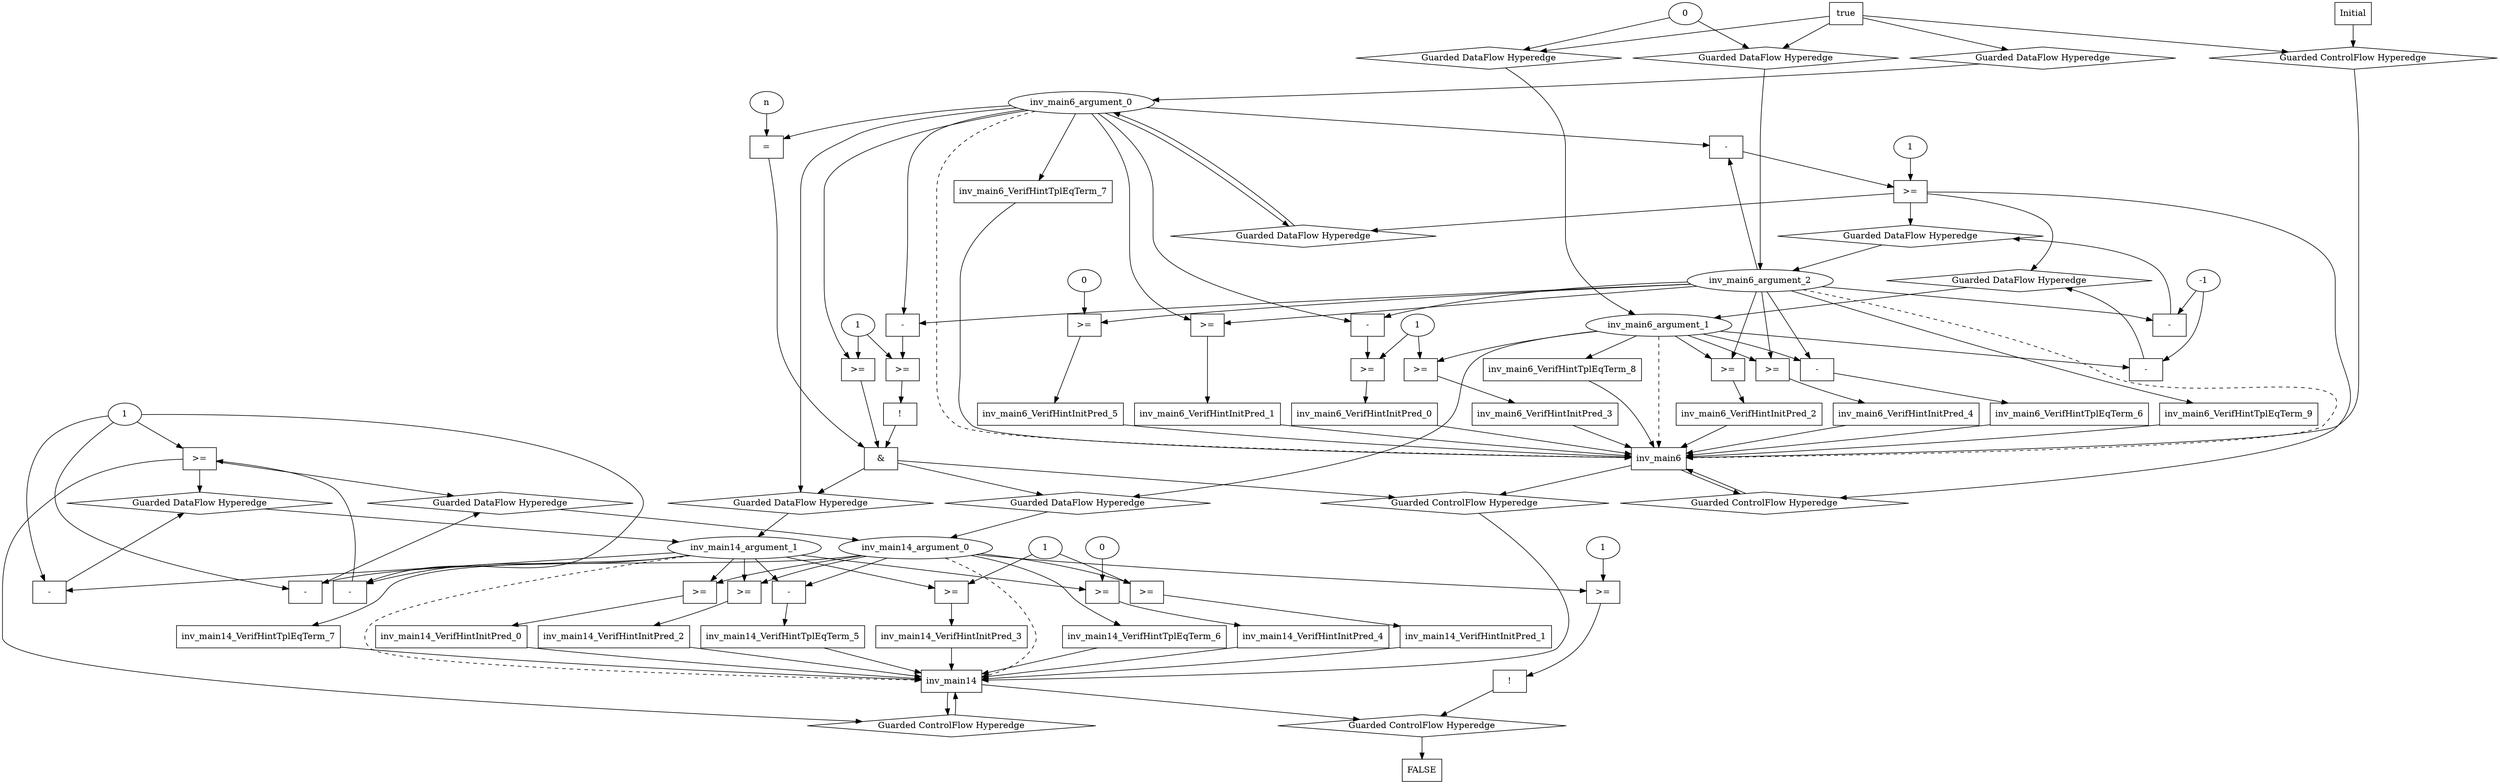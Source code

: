 digraph dag {
inv_main14 [label="inv_main14" shape="rect"];
inv_main6 [label="inv_main6" shape="rect"];
FALSE [label="FALSE" shape="rect"];
Initial [label="Initial" shape="rect"];
ControlFowHyperEdge_0 [label="Guarded ControlFlow Hyperedge" shape="diamond"];
inv_main14 -> ControlFowHyperEdge_0[label=""]
ControlFowHyperEdge_0 -> inv_main14[label=""]
ControlFowHyperEdge_1 [label="Guarded ControlFlow Hyperedge" shape="diamond"];
Initial -> ControlFowHyperEdge_1[label=""]
ControlFowHyperEdge_1 -> inv_main6[label=""]
ControlFowHyperEdge_2 [label="Guarded ControlFlow Hyperedge" shape="diamond"];
inv_main6 -> ControlFowHyperEdge_2[label=""]
ControlFowHyperEdge_2 -> inv_main14[label=""]
ControlFowHyperEdge_3 [label="Guarded ControlFlow Hyperedge" shape="diamond"];
inv_main6 -> ControlFowHyperEdge_3[label=""]
ControlFowHyperEdge_3 -> inv_main6[label=""]
ControlFowHyperEdge_4 [label="Guarded ControlFlow Hyperedge" shape="diamond"];
inv_main14 -> ControlFowHyperEdge_4[label=""]
ControlFowHyperEdge_4 -> FALSE[label=""]
inv_main14_argument_0 [label="inv_main14_argument_0" shape="oval"];
inv_main14_argument_0 -> inv_main14[label="" style="dashed"]
inv_main14_argument_1 [label="inv_main14_argument_1" shape="oval"];
inv_main14_argument_1 -> inv_main14[label="" style="dashed"]
inv_main6_argument_0 [label="inv_main6_argument_0" shape="oval"];
inv_main6_argument_0 -> inv_main6[label="" style="dashed"]
inv_main6_argument_1 [label="inv_main6_argument_1" shape="oval"];
inv_main6_argument_1 -> inv_main6[label="" style="dashed"]
inv_main6_argument_2 [label="inv_main6_argument_2" shape="oval"];
inv_main6_argument_2 -> inv_main6[label="" style="dashed"]

xxxinv_main14___inv_main14_0xxxguard_0_node_0 [label=">=" shape="rect"];
xxxinv_main14___inv_main14_0xxxguard_0_node_1 [label="-" shape="rect"];
xxxinv_main14___inv_main14_0xxxguard_0_node_1->xxxinv_main14___inv_main14_0xxxguard_0_node_0
xxxinv_main14___inv_main14_0xxxdataFlow_0_node_2->xxxinv_main14___inv_main14_0xxxguard_0_node_0
inv_main14_argument_1->xxxinv_main14___inv_main14_0xxxguard_0_node_1
xxxinv_main14___inv_main14_0xxxdataFlow_0_node_2->xxxinv_main14___inv_main14_0xxxguard_0_node_1

xxxinv_main14___inv_main14_0xxxguard_0_node_0->ControlFowHyperEdge_0 [label=""];
xxxinv_main14___inv_main14_0xxxdataFlow_0_node_0 [label="-" shape="rect"];
xxxinv_main14___inv_main14_0xxxdataFlow_0_node_2 [label="1"];
inv_main14_argument_0->xxxinv_main14___inv_main14_0xxxdataFlow_0_node_0
xxxinv_main14___inv_main14_0xxxdataFlow_0_node_2->xxxinv_main14___inv_main14_0xxxdataFlow_0_node_0

xxxinv_main14___inv_main14_0xxxdataFlow_0_node_0->DataFowHyperEdge_0_inv_main14_argument_0 [label=""];
xxxinv_main14___inv_main14_0xxxdataFlow1_node_0 [label="-" shape="rect"];
inv_main14_argument_1->xxxinv_main14___inv_main14_0xxxdataFlow1_node_0
xxxinv_main14___inv_main14_0xxxdataFlow_0_node_2->xxxinv_main14___inv_main14_0xxxdataFlow1_node_0

xxxinv_main14___inv_main14_0xxxdataFlow1_node_0->DataFowHyperEdge_0_inv_main14_argument_1 [label=""];
true_1 [label="true" shape="rect"];
true_1->ControlFowHyperEdge_1 [label=""];
xxxinv_main6___Initial_1xxxdataFlow_0_node_0 [label="0"];

xxxinv_main6___Initial_1xxxdataFlow_0_node_0->DataFowHyperEdge_1_inv_main6_argument_1 [label=""];

xxxinv_main6___Initial_1xxxdataFlow_0_node_0->DataFowHyperEdge_1_inv_main6_argument_2 [label=""];
xxxinv_main14___inv_main6_2xxx_and [label="&" shape="rect"];
xxxinv_main14___inv_main6_2xxxguard_0_node_0 [label=">=" shape="rect"];
xxxinv_main14___inv_main6_2xxxguard_0_node_2 [label="1"];
inv_main6_argument_0->xxxinv_main14___inv_main6_2xxxguard_0_node_0
xxxinv_main14___inv_main6_2xxxguard_0_node_2->xxxinv_main14___inv_main6_2xxxguard_0_node_0

xxxinv_main14___inv_main6_2xxxguard_0_node_0->xxxinv_main14___inv_main6_2xxx_and [label=""];
xxxinv_main14___inv_main6_2xxxguard1_node_0 [label="!" shape="rect"];
xxxinv_main14___inv_main6_2xxxguard1_node_1 [label=">=" shape="rect"];
xxxinv_main14___inv_main6_2xxxguard1_node_2 [label="-" shape="rect"];
xxxinv_main14___inv_main6_2xxxguard1_node_1->xxxinv_main14___inv_main6_2xxxguard1_node_0
xxxinv_main14___inv_main6_2xxxguard1_node_2->xxxinv_main14___inv_main6_2xxxguard1_node_1
xxxinv_main14___inv_main6_2xxxguard_0_node_2->xxxinv_main14___inv_main6_2xxxguard1_node_1
inv_main6_argument_0->xxxinv_main14___inv_main6_2xxxguard1_node_2
inv_main6_argument_2->xxxinv_main14___inv_main6_2xxxguard1_node_2

xxxinv_main14___inv_main6_2xxxguard1_node_0->xxxinv_main14___inv_main6_2xxx_and [label=""];
xxxinv_main14___inv_main6_2xxxguard2_node_0 [label="=" shape="rect"];
xxxinv_main14___inv_main6_2xxxguard2_node_1 [label="n"];
xxxinv_main14___inv_main6_2xxxguard2_node_1->xxxinv_main14___inv_main6_2xxxguard2_node_0
inv_main6_argument_0->xxxinv_main14___inv_main6_2xxxguard2_node_0

xxxinv_main14___inv_main6_2xxxguard2_node_0->xxxinv_main14___inv_main6_2xxx_and [label=""];
xxxinv_main14___inv_main6_2xxx_and->ControlFowHyperEdge_2 [label=""];
xxxinv_main6___inv_main6_3xxxguard_0_node_0 [label=">=" shape="rect"];
xxxinv_main6___inv_main6_3xxxguard_0_node_1 [label="-" shape="rect"];
xxxinv_main6___inv_main6_3xxxguard_0_node_4 [label="1"];
xxxinv_main6___inv_main6_3xxxguard_0_node_1->xxxinv_main6___inv_main6_3xxxguard_0_node_0
xxxinv_main6___inv_main6_3xxxguard_0_node_4->xxxinv_main6___inv_main6_3xxxguard_0_node_0
inv_main6_argument_0->xxxinv_main6___inv_main6_3xxxguard_0_node_1
inv_main6_argument_2->xxxinv_main6___inv_main6_3xxxguard_0_node_1

xxxinv_main6___inv_main6_3xxxguard_0_node_0->ControlFowHyperEdge_3 [label=""];
xxxinv_main6___inv_main6_3xxxdataFlow_0_node_0 [label="-" shape="rect"];
xxxinv_main6___inv_main6_3xxxdataFlow_0_node_2 [label="-1"];
inv_main6_argument_1->xxxinv_main6___inv_main6_3xxxdataFlow_0_node_0
xxxinv_main6___inv_main6_3xxxdataFlow_0_node_2->xxxinv_main6___inv_main6_3xxxdataFlow_0_node_0

xxxinv_main6___inv_main6_3xxxdataFlow_0_node_0->DataFowHyperEdge_3_inv_main6_argument_1 [label=""];
xxxinv_main6___inv_main6_3xxxdataFlow1_node_0 [label="-" shape="rect"];
inv_main6_argument_2->xxxinv_main6___inv_main6_3xxxdataFlow1_node_0
xxxinv_main6___inv_main6_3xxxdataFlow_0_node_2->xxxinv_main6___inv_main6_3xxxdataFlow1_node_0

xxxinv_main6___inv_main6_3xxxdataFlow1_node_0->DataFowHyperEdge_3_inv_main6_argument_2 [label=""];
xxxFALSE___inv_main14_4xxxguard_0_node_0 [label="!" shape="rect"];
xxxFALSE___inv_main14_4xxxguard_0_node_1 [label=">=" shape="rect"];
xxxFALSE___inv_main14_4xxxguard_0_node_3 [label="1"];
xxxFALSE___inv_main14_4xxxguard_0_node_1->xxxFALSE___inv_main14_4xxxguard_0_node_0
inv_main14_argument_0->xxxFALSE___inv_main14_4xxxguard_0_node_1
xxxFALSE___inv_main14_4xxxguard_0_node_3->xxxFALSE___inv_main14_4xxxguard_0_node_1

xxxFALSE___inv_main14_4xxxguard_0_node_0->ControlFowHyperEdge_4 [label=""];
DataFowHyperEdge_0_inv_main14_argument_0 [label="Guarded DataFlow Hyperedge" shape="diamond"];
DataFowHyperEdge_0_inv_main14_argument_0 -> inv_main14_argument_0[label=""]
xxxinv_main14___inv_main14_0xxxguard_0_node_0 -> DataFowHyperEdge_0_inv_main14_argument_0[label=""]
DataFowHyperEdge_0_inv_main14_argument_1 [label="Guarded DataFlow Hyperedge" shape="diamond"];
DataFowHyperEdge_0_inv_main14_argument_1 -> inv_main14_argument_1[label=""]
xxxinv_main14___inv_main14_0xxxguard_0_node_0 -> DataFowHyperEdge_0_inv_main14_argument_1[label=""]
DataFowHyperEdge_1_inv_main6_argument_0 [label="Guarded DataFlow Hyperedge" shape="diamond"];
DataFowHyperEdge_1_inv_main6_argument_0 -> inv_main6_argument_0[label=""]
true_1->DataFowHyperEdge_1_inv_main6_argument_0 [label=""];
DataFowHyperEdge_1_inv_main6_argument_1 [label="Guarded DataFlow Hyperedge" shape="diamond"];
DataFowHyperEdge_1_inv_main6_argument_1 -> inv_main6_argument_1[label=""]
true_1->DataFowHyperEdge_1_inv_main6_argument_1 [label=""];
DataFowHyperEdge_1_inv_main6_argument_2 [label="Guarded DataFlow Hyperedge" shape="diamond"];
DataFowHyperEdge_1_inv_main6_argument_2 -> inv_main6_argument_2[label=""]
true_1->DataFowHyperEdge_1_inv_main6_argument_2 [label=""];
DataFowHyperEdge_2_inv_main14_argument_0 [label="Guarded DataFlow Hyperedge" shape="diamond"];
DataFowHyperEdge_2_inv_main14_argument_0 -> inv_main14_argument_0[label=""]
xxxinv_main14___inv_main6_2xxx_and -> DataFowHyperEdge_2_inv_main14_argument_0[label=""]
DataFowHyperEdge_2_inv_main14_argument_1 [label="Guarded DataFlow Hyperedge" shape="diamond"];
DataFowHyperEdge_2_inv_main14_argument_1 -> inv_main14_argument_1[label=""]
xxxinv_main14___inv_main6_2xxx_and -> DataFowHyperEdge_2_inv_main14_argument_1[label=""]
DataFowHyperEdge_3_inv_main6_argument_0 [label="Guarded DataFlow Hyperedge" shape="diamond"];
DataFowHyperEdge_3_inv_main6_argument_0 -> inv_main6_argument_0[label=""]
xxxinv_main6___inv_main6_3xxxguard_0_node_0 -> DataFowHyperEdge_3_inv_main6_argument_0[label=""]
DataFowHyperEdge_3_inv_main6_argument_1 [label="Guarded DataFlow Hyperedge" shape="diamond"];
DataFowHyperEdge_3_inv_main6_argument_1 -> inv_main6_argument_1[label=""]
xxxinv_main6___inv_main6_3xxxguard_0_node_0 -> DataFowHyperEdge_3_inv_main6_argument_1[label=""]
DataFowHyperEdge_3_inv_main6_argument_2 [label="Guarded DataFlow Hyperedge" shape="diamond"];
DataFowHyperEdge_3_inv_main6_argument_2 -> inv_main6_argument_2[label=""]
xxxinv_main6___inv_main6_3xxxguard_0_node_0 -> DataFowHyperEdge_3_inv_main6_argument_2[label=""]
inv_main6_argument_1 -> DataFowHyperEdge_2_inv_main14_argument_0[label=""]
inv_main6_argument_0 -> DataFowHyperEdge_2_inv_main14_argument_1[label=""]
inv_main6_argument_0 -> DataFowHyperEdge_3_inv_main6_argument_0[label=""]




inv_main14_VerifHintInitPred_0 [label="inv_main14_VerifHintInitPred_0" shape="rect"];
inv_main14predicate_0_node_0 -> inv_main14_VerifHintInitPred_0[label="" ];
inv_main14_VerifHintInitPred_0 -> inv_main14[label="" ];
inv_main14predicate_0_node_0 [label=">=" shape="rect"];
inv_main14_argument_0 [label="inv_main14_argument_0"];
inv_main14_argument_1 [label="inv_main14_argument_1"];
inv_main14_argument_1->inv_main14predicate_0_node_0
inv_main14_argument_0->inv_main14predicate_0_node_0

inv_main14_VerifHintInitPred_1 [label="inv_main14_VerifHintInitPred_1" shape="rect"];
inv_main14predicate_1_node_0 -> inv_main14_VerifHintInitPred_1[label="" ];
inv_main14_VerifHintInitPred_1 -> inv_main14[label="" ];
inv_main14predicate_1_node_0 [label=">=" shape="rect"];
inv_main14_argument_0 [label="inv_main14_argument_0"];
inv_main14predicate_1_node_2 [label="1"];
inv_main14predicate_1_node_2->inv_main14predicate_1_node_0
inv_main14_argument_0->inv_main14predicate_1_node_0

inv_main14_VerifHintInitPred_2 [label="inv_main14_VerifHintInitPred_2" shape="rect"];
inv_main14predicate_2_node_0 -> inv_main14_VerifHintInitPred_2[label="" ];
inv_main14_VerifHintInitPred_2 -> inv_main14[label="" ];
inv_main14predicate_2_node_0 [label=">=" shape="rect"];
inv_main14_argument_1 [label="inv_main14_argument_1"];
inv_main14_argument_0 [label="inv_main14_argument_0"];
inv_main14_argument_0->inv_main14predicate_2_node_0
inv_main14_argument_1->inv_main14predicate_2_node_0

inv_main14_VerifHintInitPred_3 [label="inv_main14_VerifHintInitPred_3" shape="rect"];
inv_main14predicate_3_node_0 -> inv_main14_VerifHintInitPred_3[label="" ];
inv_main14_VerifHintInitPred_3 -> inv_main14[label="" ];
inv_main14predicate_3_node_0 [label=">=" shape="rect"];
inv_main14_argument_1 [label="inv_main14_argument_1"];
inv_main14predicate_1_node_2->inv_main14predicate_3_node_0
inv_main14_argument_1->inv_main14predicate_3_node_0

inv_main14_VerifHintInitPred_4 [label="inv_main14_VerifHintInitPred_4" shape="rect"];
inv_main14predicate_4_node_0 -> inv_main14_VerifHintInitPred_4[label="" ];
inv_main14_VerifHintInitPred_4 -> inv_main14[label="" ];
inv_main14predicate_4_node_0 [label=">=" shape="rect"];
inv_main14_argument_1 [label="inv_main14_argument_1"];
inv_main14predicate_4_node_2 [label="0"];
inv_main14predicate_4_node_2->inv_main14predicate_4_node_0
inv_main14_argument_1->inv_main14predicate_4_node_0

inv_main14_VerifHintTplEqTerm_5 [label="inv_main14_VerifHintTplEqTerm_5" shape="rect"];
inv_main14predicate_5_node_0 -> inv_main14_VerifHintTplEqTerm_5[label="" ];
inv_main14_VerifHintTplEqTerm_5 -> inv_main14[label="" ];
inv_main14predicate_5_node_0 [label="-" shape="rect"];
inv_main14_argument_1 [label="inv_main14_argument_1"];
inv_main14_argument_0 [label="inv_main14_argument_0"];
inv_main14_argument_0->inv_main14predicate_5_node_0
inv_main14_argument_1->inv_main14predicate_5_node_0

inv_main14_VerifHintTplEqTerm_6 [label="inv_main14_VerifHintTplEqTerm_6" shape="rect"];
inv_main14_argument_0 -> inv_main14_VerifHintTplEqTerm_6[label="" ];
inv_main14_VerifHintTplEqTerm_6 -> inv_main14[label="" ];
inv_main14_argument_0 [label="inv_main14_argument_0"];

inv_main14_VerifHintTplEqTerm_7 [label="inv_main14_VerifHintTplEqTerm_7" shape="rect"];
inv_main14_argument_1 -> inv_main14_VerifHintTplEqTerm_7[label="" ];
inv_main14_VerifHintTplEqTerm_7 -> inv_main14[label="" ];
inv_main14_argument_1 [label="inv_main14_argument_1"];

inv_main6_VerifHintInitPred_0 [label="inv_main6_VerifHintInitPred_0" shape="rect"];
inv_main6predicate_0_node_0 -> inv_main6_VerifHintInitPred_0[label="" ];
inv_main6_VerifHintInitPred_0 -> inv_main6[label="" ];
inv_main6predicate_0_node_0 [label=">=" shape="rect"];
inv_main6predicate_0_node_1 [label="-" shape="rect"];
inv_main6_argument_0 [label="inv_main6_argument_0"];
inv_main6_argument_2 [label="inv_main6_argument_2"];
inv_main6predicate_0_node_4 [label="1"];
inv_main6predicate_0_node_1->inv_main6predicate_0_node_0
inv_main6predicate_0_node_4->inv_main6predicate_0_node_0
inv_main6_argument_2->inv_main6predicate_0_node_1
inv_main6_argument_0->inv_main6predicate_0_node_1

inv_main6_VerifHintInitPred_1 [label="inv_main6_VerifHintInitPred_1" shape="rect"];
inv_main6predicate_1_node_0 -> inv_main6_VerifHintInitPred_1[label="" ];
inv_main6_VerifHintInitPred_1 -> inv_main6[label="" ];
inv_main6predicate_1_node_0 [label=">=" shape="rect"];
inv_main6_argument_0 [label="inv_main6_argument_0"];
inv_main6_argument_2 [label="inv_main6_argument_2"];
inv_main6_argument_2->inv_main6predicate_1_node_0
inv_main6_argument_0->inv_main6predicate_1_node_0

inv_main6_VerifHintInitPred_2 [label="inv_main6_VerifHintInitPred_2" shape="rect"];
inv_main6predicate_2_node_0 -> inv_main6_VerifHintInitPred_2[label="" ];
inv_main6_VerifHintInitPred_2 -> inv_main6[label="" ];
inv_main6predicate_2_node_0 [label=">=" shape="rect"];
inv_main6_argument_1 [label="inv_main6_argument_1"];
inv_main6_argument_2 [label="inv_main6_argument_2"];
inv_main6_argument_2->inv_main6predicate_2_node_0
inv_main6_argument_1->inv_main6predicate_2_node_0

inv_main6_VerifHintInitPred_3 [label="inv_main6_VerifHintInitPred_3" shape="rect"];
inv_main6predicate_3_node_0 -> inv_main6_VerifHintInitPred_3[label="" ];
inv_main6_VerifHintInitPred_3 -> inv_main6[label="" ];
inv_main6predicate_3_node_0 [label=">=" shape="rect"];
inv_main6_argument_1 [label="inv_main6_argument_1"];
inv_main6predicate_0_node_4->inv_main6predicate_3_node_0
inv_main6_argument_1->inv_main6predicate_3_node_0

inv_main6_VerifHintInitPred_4 [label="inv_main6_VerifHintInitPred_4" shape="rect"];
inv_main6predicate_4_node_0 -> inv_main6_VerifHintInitPred_4[label="" ];
inv_main6_VerifHintInitPred_4 -> inv_main6[label="" ];
inv_main6predicate_4_node_0 [label=">=" shape="rect"];
inv_main6_argument_2 [label="inv_main6_argument_2"];
inv_main6_argument_1 [label="inv_main6_argument_1"];
inv_main6_argument_1->inv_main6predicate_4_node_0
inv_main6_argument_2->inv_main6predicate_4_node_0

inv_main6_VerifHintInitPred_5 [label="inv_main6_VerifHintInitPred_5" shape="rect"];
inv_main6predicate_5_node_0 -> inv_main6_VerifHintInitPred_5[label="" ];
inv_main6_VerifHintInitPred_5 -> inv_main6[label="" ];
inv_main6predicate_5_node_0 [label=">=" shape="rect"];
inv_main6_argument_2 [label="inv_main6_argument_2"];
inv_main6predicate_5_node_2 [label="0"];
inv_main6predicate_5_node_2->inv_main6predicate_5_node_0
inv_main6_argument_2->inv_main6predicate_5_node_0

inv_main6_VerifHintTplEqTerm_6 [label="inv_main6_VerifHintTplEqTerm_6" shape="rect"];
inv_main6predicate_6_node_0 -> inv_main6_VerifHintTplEqTerm_6[label="" ];
inv_main6_VerifHintTplEqTerm_6 -> inv_main6[label="" ];
inv_main6predicate_6_node_0 [label="-" shape="rect"];
inv_main6_argument_2 [label="inv_main6_argument_2"];
inv_main6_argument_1 [label="inv_main6_argument_1"];
inv_main6_argument_1->inv_main6predicate_6_node_0
inv_main6_argument_2->inv_main6predicate_6_node_0

inv_main6_VerifHintTplEqTerm_7 [label="inv_main6_VerifHintTplEqTerm_7" shape="rect"];
inv_main6_argument_0 -> inv_main6_VerifHintTplEqTerm_7[label="" ];
inv_main6_VerifHintTplEqTerm_7 -> inv_main6[label="" ];
inv_main6_argument_0 [label="inv_main6_argument_0"];

inv_main6_VerifHintTplEqTerm_8 [label="inv_main6_VerifHintTplEqTerm_8" shape="rect"];
inv_main6_argument_1 -> inv_main6_VerifHintTplEqTerm_8[label="" ];
inv_main6_VerifHintTplEqTerm_8 -> inv_main6[label="" ];
inv_main6_argument_1 [label="inv_main6_argument_1"];

inv_main6_VerifHintTplEqTerm_9 [label="inv_main6_VerifHintTplEqTerm_9" shape="rect"];
inv_main6_argument_2 -> inv_main6_VerifHintTplEqTerm_9[label="" ];
inv_main6_VerifHintTplEqTerm_9 -> inv_main6[label="" ];
inv_main6_argument_2 [label="inv_main6_argument_2"];

}
